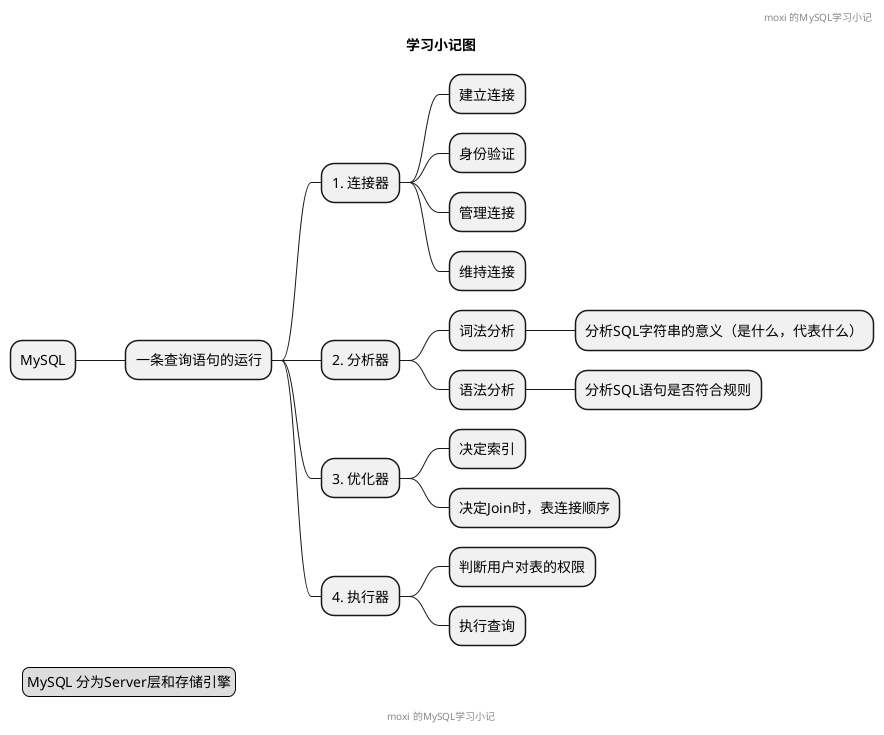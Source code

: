@startmindmap
'https://plantuml.com/mindmap-diagram

title 学习小记图

+ MySQL

++ 一条查询语句的运行

+++ 1. 连接器
++++ 建立连接
++++ 身份验证
++++ 管理连接
++++ 维持连接

+++ 2. 分析器
++++ 词法分析
+++++ 分析SQL字符串的意义（是什么，代表什么）
++++ 语法分析
+++++ 分析SQL语句是否符合规则

+++ 3. 优化器
++++ 决定索引
++++ 决定Join时，表连接顺序

+++ 4. 执行器
++++ 判断用户对表的权限
++++ 执行查询






header
moxi 的MySQL学习小记
endheader

legend left
    MySQL 分为Server层和存储引擎
endLegend

center footer moxi 的MySQL学习小记

@endmindmap
